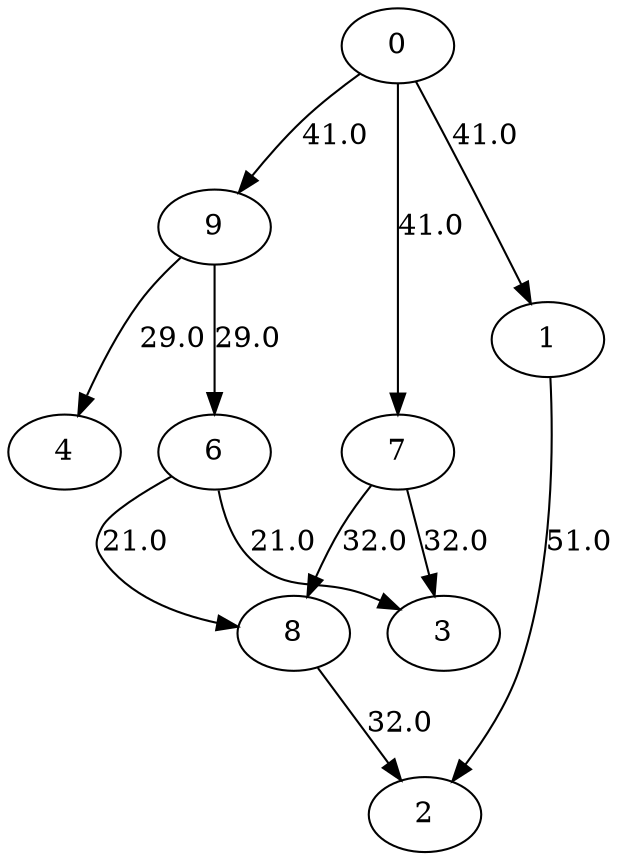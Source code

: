 digraph g {
	9->4[label="29.0"];
	9->6[label="29.0"];
	8->2[label="32.0"];
	7->3[label="32.0"];
	7->8[label="32.0"];
	6->3[label="21.0"];
	6->8[label="21.0"];
	1->2[label="51.0"];
	0->1[label="41.0"];
	0->7[label="41.0"];
	0->9[label="41.0"];
	overlap=false;
	splines=true;
	sep=.1;
}